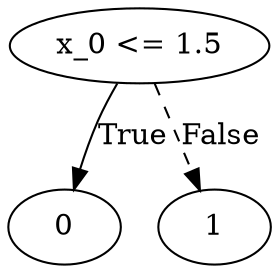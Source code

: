 digraph {
0 [label="x_0 <= 1.5"];
1 [label="0"];
0 -> 1 [label="True"];
2 [label="1"];
0 -> 2 [style="dashed", label="False"];

}